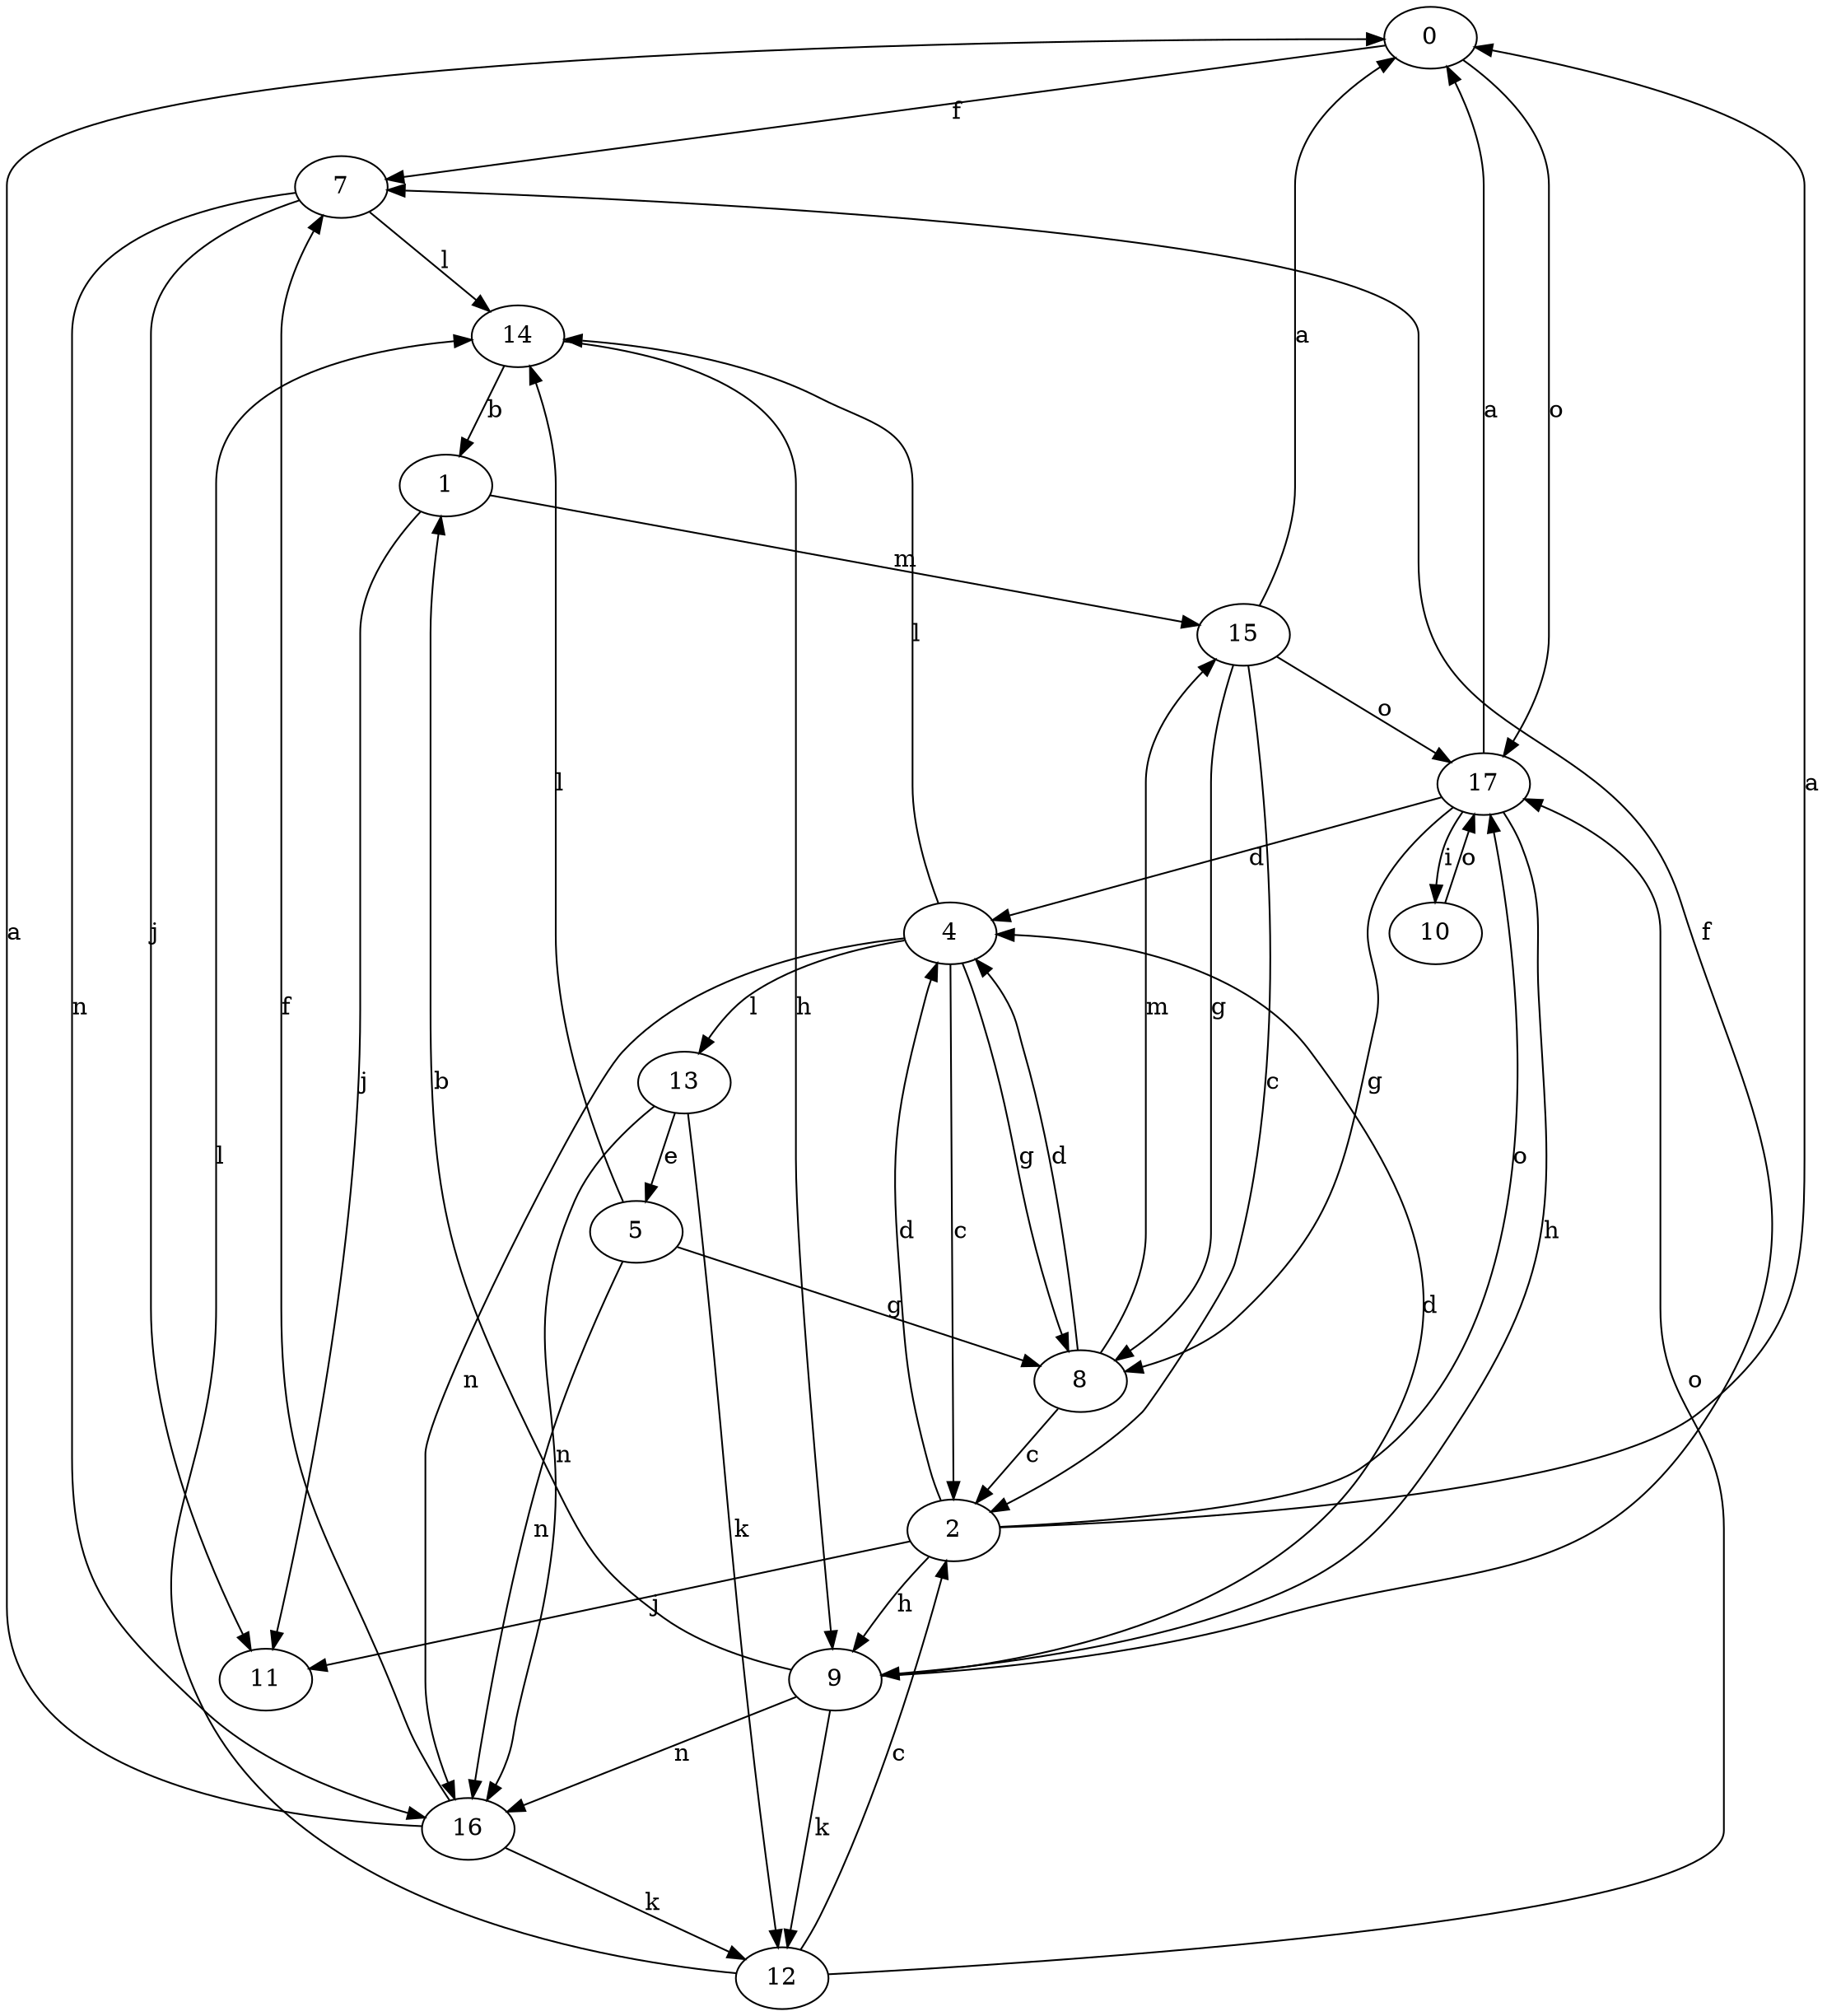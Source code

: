 strict digraph  {
0;
1;
2;
4;
5;
7;
8;
9;
10;
11;
12;
13;
14;
15;
16;
17;
0 -> 7  [label=f];
0 -> 17  [label=o];
1 -> 11  [label=j];
1 -> 15  [label=m];
2 -> 0  [label=a];
2 -> 4  [label=d];
2 -> 9  [label=h];
2 -> 11  [label=j];
2 -> 17  [label=o];
4 -> 2  [label=c];
4 -> 8  [label=g];
4 -> 13  [label=l];
4 -> 14  [label=l];
4 -> 16  [label=n];
5 -> 8  [label=g];
5 -> 14  [label=l];
5 -> 16  [label=n];
7 -> 11  [label=j];
7 -> 14  [label=l];
7 -> 16  [label=n];
8 -> 2  [label=c];
8 -> 4  [label=d];
8 -> 15  [label=m];
9 -> 1  [label=b];
9 -> 4  [label=d];
9 -> 7  [label=f];
9 -> 12  [label=k];
9 -> 16  [label=n];
10 -> 17  [label=o];
12 -> 2  [label=c];
12 -> 14  [label=l];
12 -> 17  [label=o];
13 -> 5  [label=e];
13 -> 12  [label=k];
13 -> 16  [label=n];
14 -> 1  [label=b];
14 -> 9  [label=h];
15 -> 0  [label=a];
15 -> 2  [label=c];
15 -> 8  [label=g];
15 -> 17  [label=o];
16 -> 0  [label=a];
16 -> 7  [label=f];
16 -> 12  [label=k];
17 -> 0  [label=a];
17 -> 4  [label=d];
17 -> 8  [label=g];
17 -> 9  [label=h];
17 -> 10  [label=i];
}
